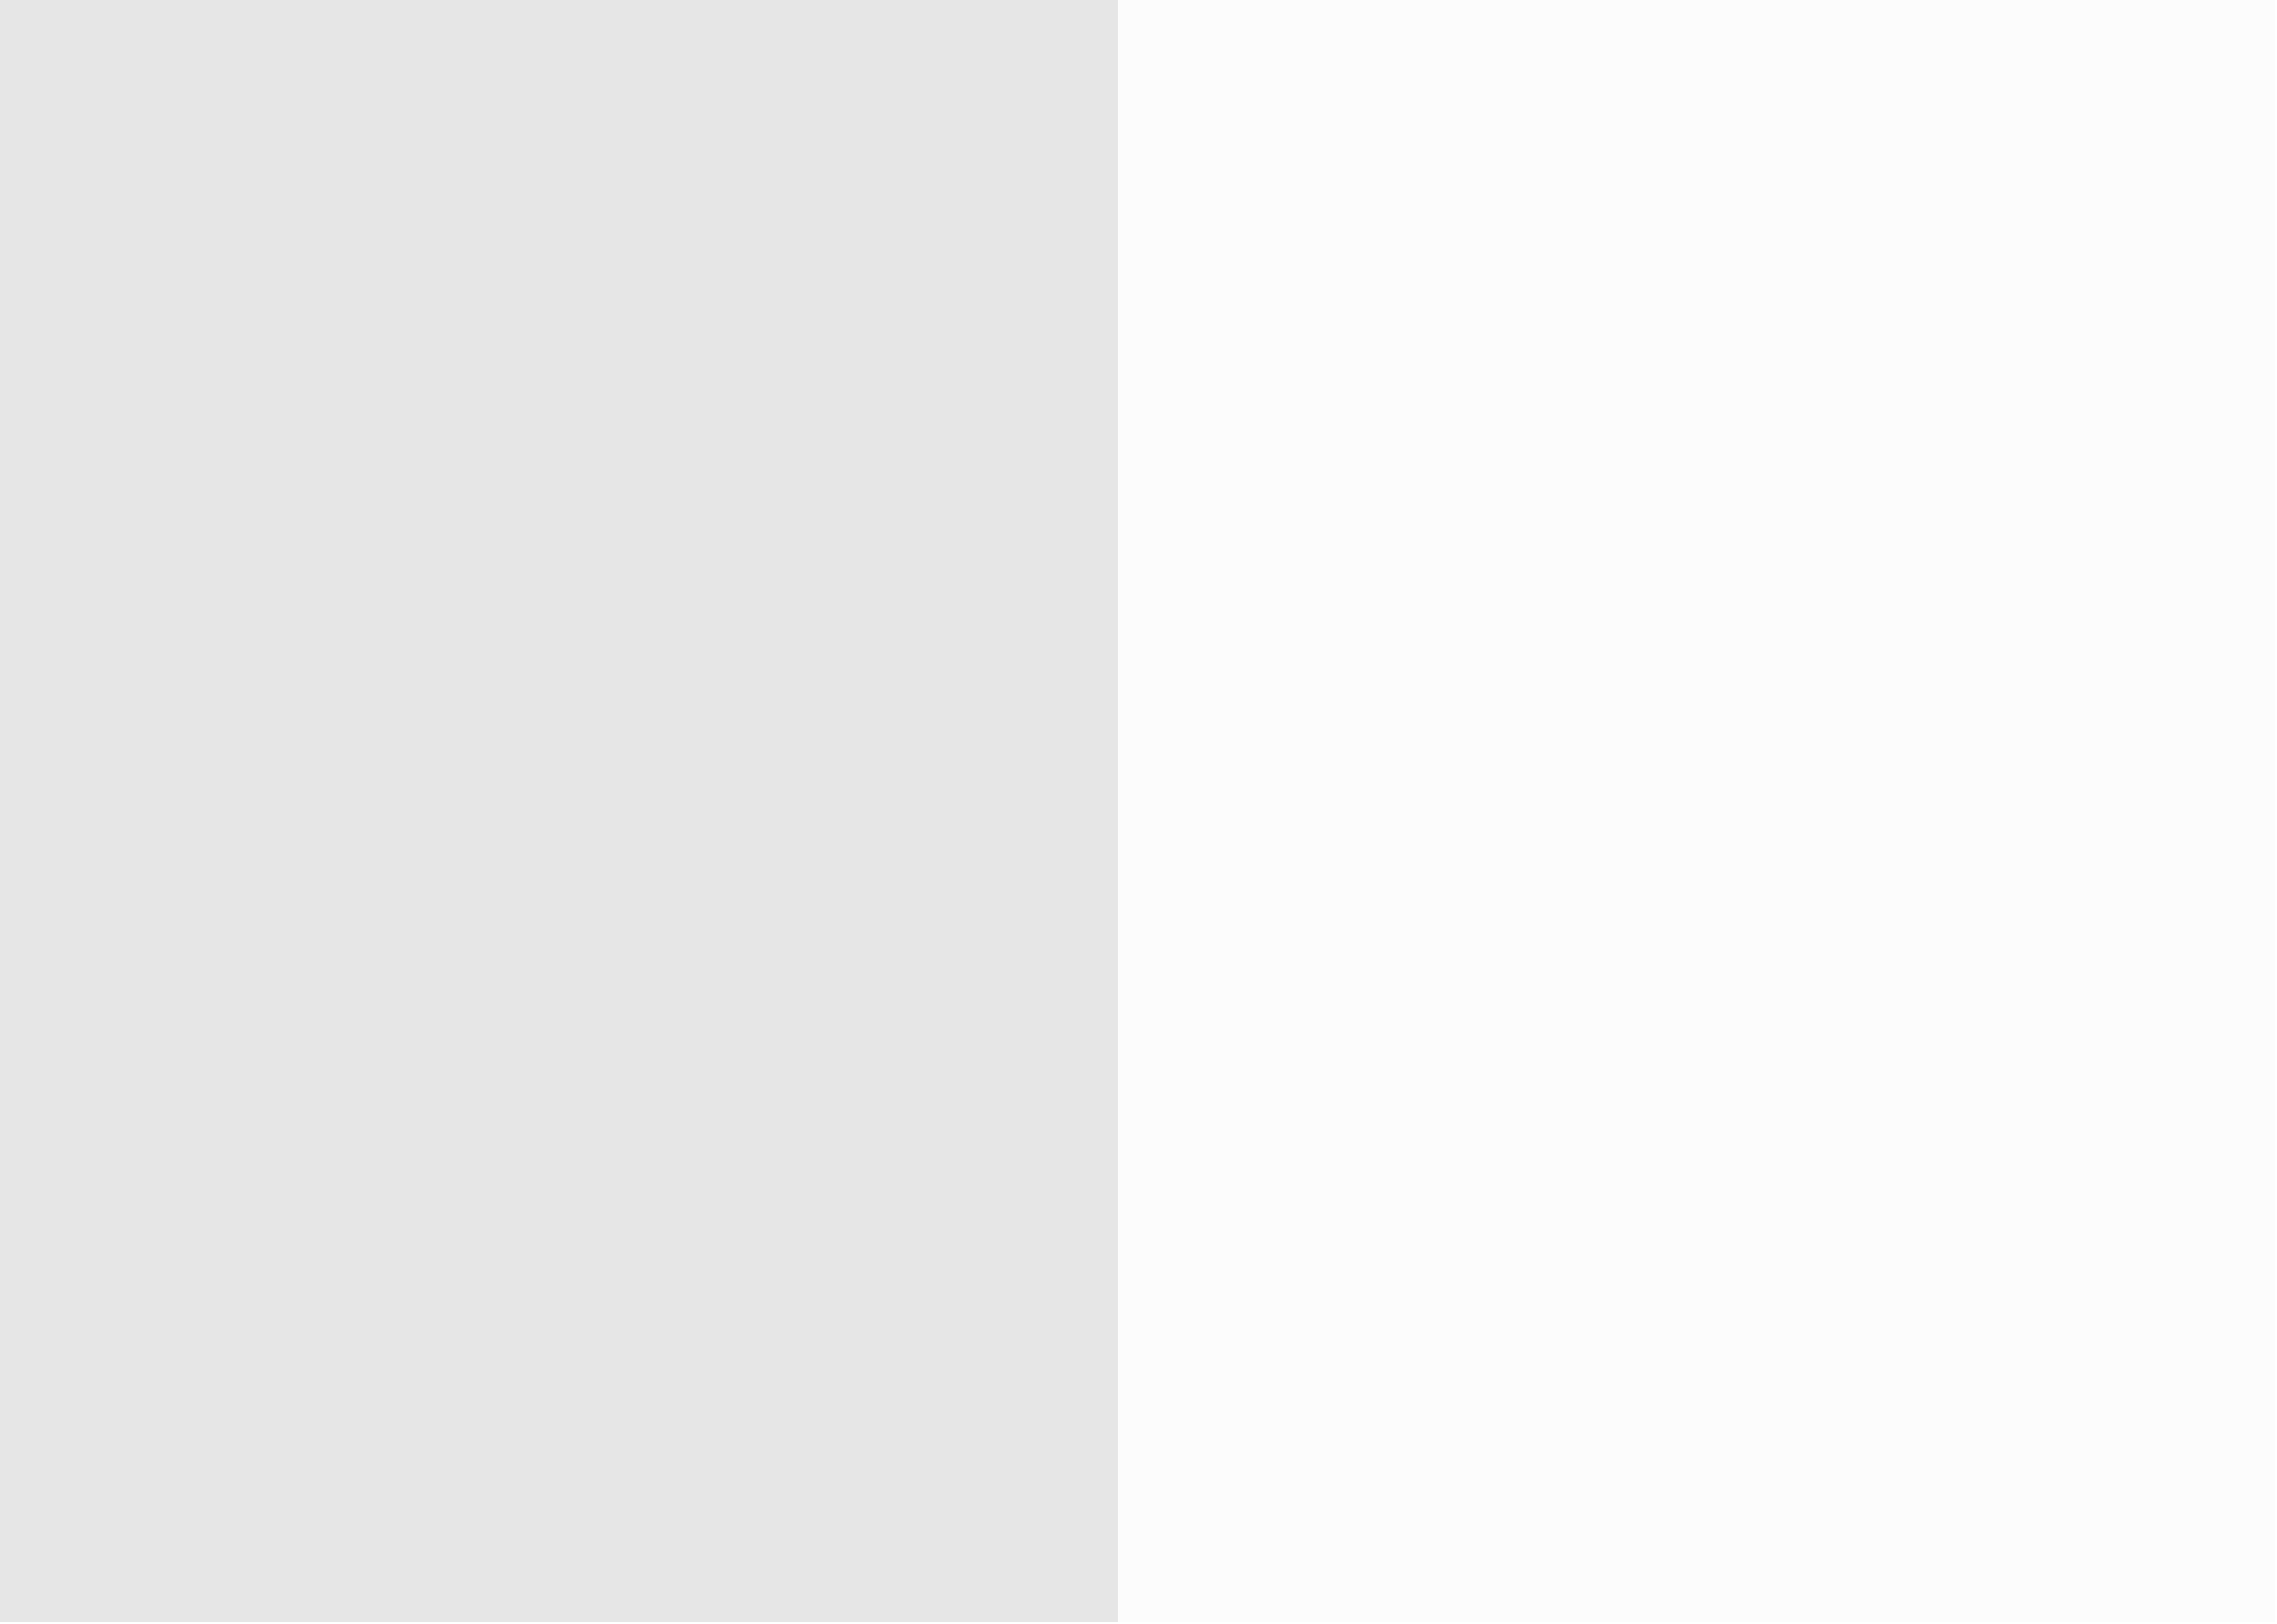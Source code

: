 <mxfile>
    <diagram id="dTUlwlR4AVqg5zI6PZbp" name="Page-1">
        <mxGraphModel dx="1109" dy="573" grid="1" gridSize="10" guides="1" tooltips="1" connect="1" arrows="1" fold="1" page="1" pageScale="1" pageWidth="1169" pageHeight="827" math="0" shadow="0">
            <root>
                <mxCell id="0"/>
                <mxCell id="1" parent="0"/>
                <mxCell id="zqfiMzpqrbCUpQQjLzXI-3" value="" style="rounded=0;whiteSpace=wrap;html=1;strokeColor=none;fillColor=#FCFCFC;" parent="1" vertex="1">
                    <mxGeometry x="560" width="600" height="827" as="geometry"/>
                </mxCell>
                <mxCell id="zqfiMzpqrbCUpQQjLzXI-1" value="" style="rounded=0;whiteSpace=wrap;html=1;strokeColor=none;fillColor=#E6E6E6;" parent="1" vertex="1">
                    <mxGeometry width="570" height="827" as="geometry"/>
                </mxCell>
            </root>
        </mxGraphModel>
    </diagram>
</mxfile>